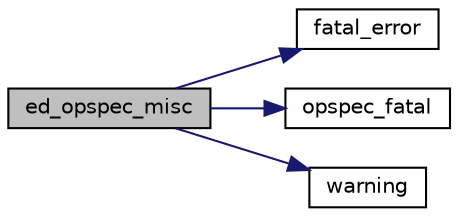 digraph "ed_opspec_misc"
{
 // LATEX_PDF_SIZE
  edge [fontname="Helvetica",fontsize="10",labelfontname="Helvetica",labelfontsize="10"];
  node [fontname="Helvetica",fontsize="10",shape=record];
  rankdir="LR";
  Node1 [label="ed_opspec_misc",height=0.2,width=0.4,color="black", fillcolor="grey75", style="filled", fontcolor="black",tooltip=" "];
  Node1 -> Node2 [color="midnightblue",fontsize="10",style="solid"];
  Node2 [label="fatal_error",height=0.2,width=0.4,color="black", fillcolor="white", style="filled",URL="$fatal__error_8_f90.html#a2a2bff228716ab48a81c795b348d1665",tooltip=" "];
  Node1 -> Node3 [color="midnightblue",fontsize="10",style="solid"];
  Node3 [label="opspec_fatal",height=0.2,width=0.4,color="black", fillcolor="white", style="filled",URL="$fatal__error_8_f90.html#a078d369626391fa7d17966aa4aca46d9",tooltip=" "];
  Node1 -> Node4 [color="midnightblue",fontsize="10",style="solid"];
  Node4 [label="warning",height=0.2,width=0.4,color="black", fillcolor="white", style="filled",URL="$fatal__error_8_f90.html#a25fa2525eb2f71a7ab39508ccccf61ee",tooltip=" "];
}
